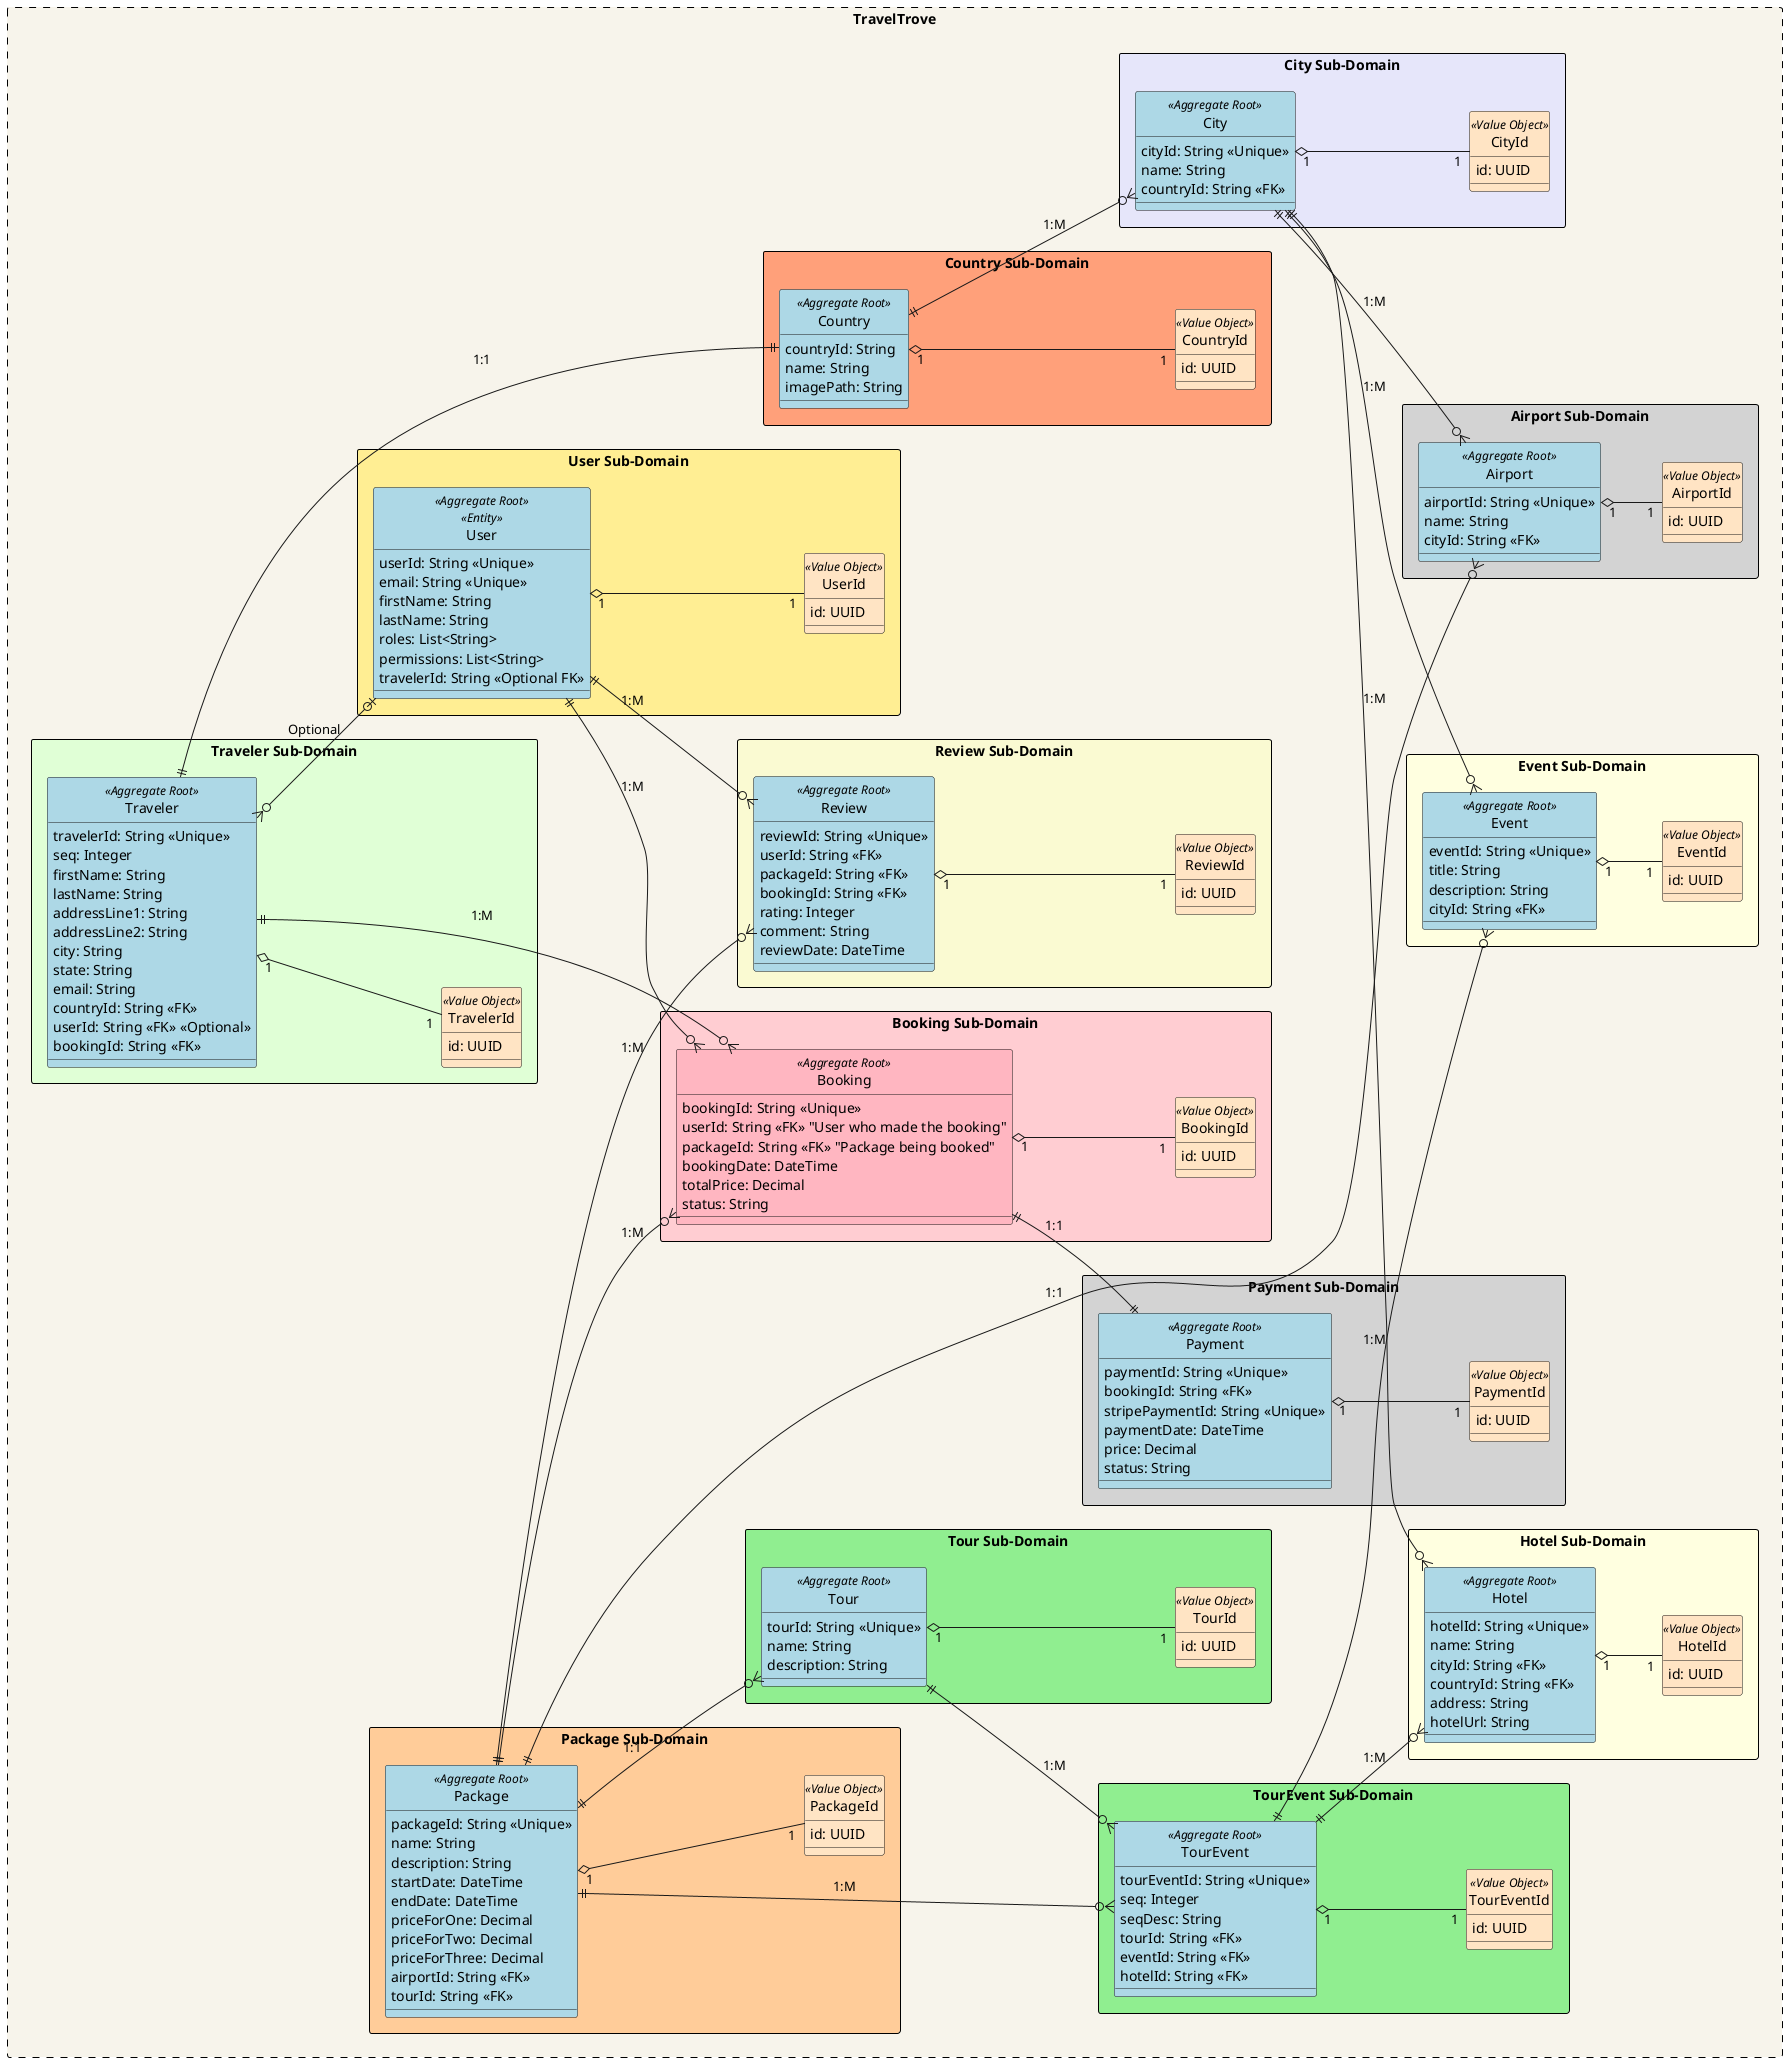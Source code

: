 @startuml
hide circle
left to right direction

!define ENTITY(entityName) class entityName << Entity >>
!define AGGREGATE(aggregateName) class aggregateName << Aggregate >>
!define AGGREGATE_ROOT(name) class name <<Aggregate Root>>
!define AGGREGATE_ROOT_ENTITY(name) class name <<Aggregate Root>> << Entity >>
!define VALUE_OBJECT(name) class name <<Value Object>>

skinparam packageStyle rectangle
skinparam rectangle {
    BackgroundColor #f7f4eb
    BorderColor Black
}

rectangle "TravelTrove" as BoundedContextTravelTrove #line.dashed {

    Package "User Sub-Domain" <<Rectangle>> #FFEE93 {
        AGGREGATE_ROOT_ENTITY(User) #lightblue {
            userId: String <<Unique>>
            email: String <<Unique>>
            firstName: String
            lastName: String
            roles: List<String>
            permissions: List<String>
            travelerId: String <<Optional FK>>
        }

        VALUE_OBJECT(UserId) #Bisque {
            id: UUID
        }

        User "1" o-- "1" UserId
    }

    Package "Traveler Sub-Domain" <<Rectangle>> #E0FFD6 {
        AGGREGATE_ROOT(Traveler) #lightblue {
            travelerId: String <<Unique>>
            seq: Integer
            firstName: String
            lastName: String
            addressLine1: String
            addressLine2: String
            city: String
            state: String
            email: String
            countryId: String <<FK>>
            userId: String <<FK>> <<Optional>>
            bookingId: String <<FK>>
        }

        VALUE_OBJECT(TravelerId) #Bisque {
            id: UUID
        }

        Traveler "1" o-- "1" TravelerId
    }

    Package "Tour Sub-Domain" <<Rectangle>> #LightGreen {
        AGGREGATE_ROOT(Tour) #lightblue {
            tourId: String <<Unique>>
            name: String
            description: String
        }

        VALUE_OBJECT(TourId) #Bisque {
            id: UUID
        }

        Tour "1" o-- "1" TourId
    }

    Package "Package Sub-Domain" <<Rectangle>> #FFCC99 {
        AGGREGATE_ROOT(Package) #lightblue {
            packageId: String <<Unique>>
            name: String
            description: String
            startDate: DateTime
            endDate: DateTime
            priceForOne: Decimal
            priceForTwo: Decimal
            priceForThree: Decimal
            airportId: String <<FK>>
            tourId: String <<FK>>
        }

        VALUE_OBJECT(PackageId) #Bisque {
            id: UUID
        }

        Package "1" o-- "1" PackageId
    }

    Package "Booking Sub-Domain" <<Rectangle>> #FFCDD2 {
        AGGREGATE_ROOT(Booking) #lightpink {
            bookingId: String <<Unique>>
            userId: String <<FK>> "User who made the booking"
            packageId: String <<FK>> "Package being booked"
            bookingDate: DateTime
            totalPrice: Decimal
            status: String
        }

        VALUE_OBJECT(BookingId) #Bisque {
            id: UUID
        }

        Booking "1" o-- "1" BookingId
    }

    Package "Payment Sub-Domain" <<Rectangle>> #LightGray {
        AGGREGATE_ROOT(Payment) #lightblue {
            paymentId: String <<Unique>>
            bookingId: String <<FK>>
            stripePaymentId: String <<Unique>>
            paymentDate: DateTime
            price: Decimal
            status: String
        }

        VALUE_OBJECT(PaymentId) #Bisque {
            id: UUID
        }

        Payment "1" o-- "1" PaymentId
    }

    Package "Review Sub-Domain" <<Rectangle>> #FAFAD2 {
        AGGREGATE_ROOT(Review) #lightblue {
            reviewId: String <<Unique>>
            userId: String <<FK>>
            packageId: String <<FK>>
            bookingId: String <<FK>>
            rating: Integer
            comment: String
            reviewDate: DateTime
        }

        VALUE_OBJECT(ReviewId) #Bisque {
            id: UUID
        }

        Review "1" o-- "1" ReviewId
    }

    Package "Hotel Sub-Domain" <<Rectangle>> #LightYellow {
        AGGREGATE_ROOT(Hotel) #lightblue {
            hotelId: String <<Unique>>
            name: String
            cityId: String <<FK>>
            countryId: String <<FK>>
            address: String
            hotelUrl: String
        }

        VALUE_OBJECT(HotelId) #Bisque {
            id: UUID
        }

        Hotel "1" o-- "1" HotelId
    }

    Package "Airport Sub-Domain" <<Rectangle>> #LightGray {
        AGGREGATE_ROOT(Airport) #lightblue {
            airportId: String <<Unique>>
            name: String
            cityId: String <<FK>>
        }

        VALUE_OBJECT(AirportId) #Bisque {
            id: UUID
        }

        Airport "1" o-- "1" AirportId
    }

    Package "City Sub-Domain" <<Rectangle>> #Lavender {
        AGGREGATE_ROOT(City) #lightblue {
            cityId: String <<Unique>>
            name: String
            countryId: String <<FK>>
        }

        VALUE_OBJECT(CityId) #Bisque {
            id: UUID
        }

        City "1" o-- "1" CityId
    }

    Package "Country Sub-Domain" <<Rectangle>> #LightSalmon {
        AGGREGATE_ROOT(Country) #lightblue {
            countryId: String
            name: String
            imagePath: String
        }

        VALUE_OBJECT(CountryId) #Bisque {
            id: UUID
        }

        Country "1" o-- "1" CountryId
    }

    Package "Event Sub-Domain" <<Rectangle>> #LightYellow {
        AGGREGATE_ROOT(Event) #lightblue {
            eventId: String <<Unique>>
            title: String
            description: String
            cityId: String <<FK>>
        }

        VALUE_OBJECT(EventId) #Bisque {
            id: UUID
        }

        Event "1" o-- "1" EventId
    }

    Package "TourEvent Sub-Domain" <<Rectangle>> #LightGreen {
        AGGREGATE_ROOT(TourEvent) #lightblue {
            tourEventId: String <<Unique>>
            seq: Integer
            seqDesc: String
            tourId: String <<FK>>
            eventId: String <<FK>>
            hotelId: String <<FK>>
        }

        VALUE_OBJECT(TourEventId) #Bisque {
            id: UUID
        }

        TourEvent "1" o-- "1" TourEventId
    }

    ' Relationships
    User ||--o{ Booking : "1:M"
    User ||--o{ Review : "1:M"

    Package ||--o{ Booking : "1:M"
    Package ||--o{ Review : "1:M"
    Package ||--o{ Tour : "1:1"

    Booking ||--|| Payment : "1:1"

    City ||--o{ Hotel : "1:M"
    City ||--o{ Airport : "1:M"
    Country ||--o{ City : "1:M"
    City ||--o{ Event : "1:M"

    Package ||--o{ Airport : "1:1"
    Package ||--o{ TourEvent : "1:M"

    TourEvent ||--o{ Event : "1:M"
    TourEvent ||--o{ Hotel : "1:M"
    Tour ||--o{ TourEvent : "1:M"

    Traveler ||--|| Country : "1:1"
    Traveler ||--o{ Booking : "1:M"
    Traveler }o--o| User : "Optional"

}
@enduml
